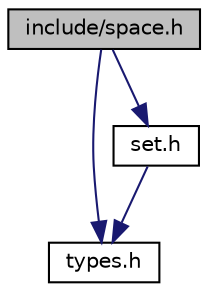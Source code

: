 digraph "include/space.h"
{
  edge [fontname="Helvetica",fontsize="10",labelfontname="Helvetica",labelfontsize="10"];
  node [fontname="Helvetica",fontsize="10",shape=record];
  Node0 [label="include/space.h",height=0.2,width=0.4,color="black", fillcolor="grey75", style="filled", fontcolor="black"];
  Node0 -> Node1 [color="midnightblue",fontsize="10",style="solid"];
  Node1 [label="types.h",height=0.2,width=0.4,color="black", fillcolor="white", style="filled",URL="$types_8h.html",tooltip="It defines common types. "];
  Node0 -> Node2 [color="midnightblue",fontsize="10",style="solid"];
  Node2 [label="set.h",height=0.2,width=0.4,color="black", fillcolor="white", style="filled",URL="$set_8h.html",tooltip="En este fichero implementamos las funciones de set. "];
  Node2 -> Node1 [color="midnightblue",fontsize="10",style="solid"];
}
